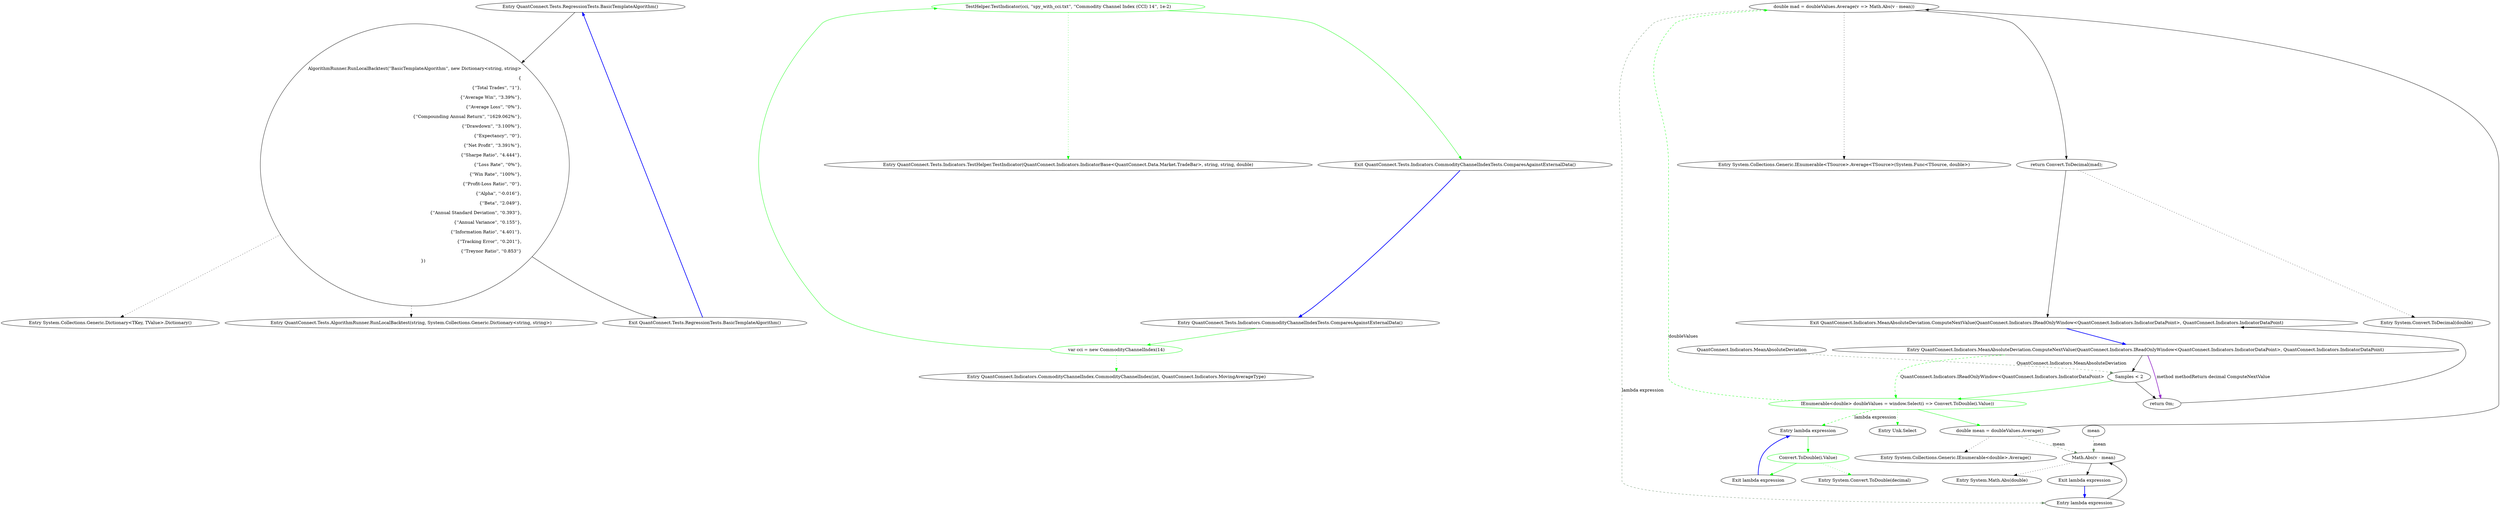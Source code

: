 digraph  {
n0 [label="Entry QuantConnect.Tests.RegressionTests.BasicTemplateAlgorithm()", span="24-24", cluster="QuantConnect.Tests.RegressionTests.BasicTemplateAlgorithm()"];
n1 [label="AlgorithmRunner.RunLocalBacktest(''BasicTemplateAlgorithm'', new Dictionary<string, string>\r\n            {\r\n                {''Total Trades'', ''1''},\r\n                {''Average Win'', ''3.39%''},\r\n                {''Average Loss'', ''0%''},\r\n                {''Compounding Annual Return'', ''1629.062%''},\r\n                {''Drawdown'', ''3.100%''},\r\n                {''Expectancy'', ''0''},\r\n                {''Net Profit'', ''3.391%''},\r\n                {''Sharpe Ratio'', ''4.444''},\r\n                {''Loss Rate'', ''0%''},\r\n                {''Win Rate'', ''100%''},\r\n                {''Profit-Loss Ratio'', ''0''},\r\n                {''Alpha'', ''-0.016''},\r\n                {''Beta'', ''2.049''},\r\n                {''Annual Standard Deviation'', ''0.393''},\r\n                {''Annual Variance'', ''0.155''},\r\n                {''Information Ratio'', ''4.401''},\r\n                {''Tracking Error'', ''0.201''},\r\n                {''Treynor Ratio'', ''0.853''}\r\n            })", span="26-46", cluster="QuantConnect.Tests.RegressionTests.BasicTemplateAlgorithm()"];
n2 [label="Exit QuantConnect.Tests.RegressionTests.BasicTemplateAlgorithm()", span="24-24", cluster="QuantConnect.Tests.RegressionTests.BasicTemplateAlgorithm()"];
n3 [label="Entry System.Collections.Generic.Dictionary<TKey, TValue>.Dictionary()", span="0-0", cluster="System.Collections.Generic.Dictionary<TKey, TValue>.Dictionary()"];
n4 [label="Entry QuantConnect.Tests.AlgorithmRunner.RunLocalBacktest(string, System.Collections.Generic.Dictionary<string, string>)", span="28-28", cluster="QuantConnect.Tests.AlgorithmRunner.RunLocalBacktest(string, System.Collections.Generic.Dictionary<string, string>)"];
m0_5 [label="Entry QuantConnect.Tests.Indicators.TestHelper.TestIndicator(QuantConnect.Indicators.IndicatorBase<QuantConnect.Data.Market.TradeBar>, string, string, double)", span="126-126", cluster="QuantConnect.Tests.Indicators.TestHelper.TestIndicator(QuantConnect.Indicators.IndicatorBase<QuantConnect.Data.Market.TradeBar>, string, string, double)", file="CommodityChannelIndexTests.cs"];
m0_4 [label="Entry QuantConnect.Indicators.CommodityChannelIndex.CommodityChannelIndex(int, QuantConnect.Indicators.MovingAverageType)", span="64-64", cluster="QuantConnect.Indicators.CommodityChannelIndex.CommodityChannelIndex(int, QuantConnect.Indicators.MovingAverageType)", file="CommodityChannelIndexTests.cs"];
m0_0 [label="Entry QuantConnect.Tests.Indicators.CommodityChannelIndexTests.ComparesAgainstExternalData()", span="22-22", cluster="QuantConnect.Tests.Indicators.CommodityChannelIndexTests.ComparesAgainstExternalData()", file="CommodityChannelIndexTests.cs"];
m0_1 [label="var cci = new CommodityChannelIndex(14)", span="23-23", cluster="QuantConnect.Tests.Indicators.CommodityChannelIndexTests.ComparesAgainstExternalData()", color=green, community=0, file="CommodityChannelIndexTests.cs"];
m0_2 [label="TestHelper.TestIndicator(cci, ''spy_with_cci.txt'', ''Commodity Channel Index (CCI) 14'', 1e-2)", span="24-24", cluster="QuantConnect.Tests.Indicators.CommodityChannelIndexTests.ComparesAgainstExternalData()", color=green, community=0, file="CommodityChannelIndexTests.cs"];
m0_3 [label="Exit QuantConnect.Tests.Indicators.CommodityChannelIndexTests.ComparesAgainstExternalData()", span="22-22", cluster="QuantConnect.Tests.Indicators.CommodityChannelIndexTests.ComparesAgainstExternalData()", file="CommodityChannelIndexTests.cs"];
m1_23 [label="Entry System.Math.Abs(double)", span="0-0", cluster="System.Math.Abs(double)", file="MeanAbsoluteDeviation.cs"];
m1_14 [label="Entry System.Collections.Generic.IEnumerable<TSource>.Average<TSource>(System.Func<TSource, double>)", span="0-0", cluster="System.Collections.Generic.IEnumerable<TSource>.Average<TSource>(System.Func<TSource, double>)", file="MeanAbsoluteDeviation.cs"];
m1_12 [label="Entry Unk.Select", span="", cluster="Unk.Select", file="MeanAbsoluteDeviation.cs"];
m1_15 [label="Entry System.Convert.ToDecimal(double)", span="0-0", cluster="System.Convert.ToDecimal(double)", file="MeanAbsoluteDeviation.cs"];
m1_19 [label="Entry System.Convert.ToDouble(decimal)", span="0-0", cluster="System.Convert.ToDouble(decimal)", file="MeanAbsoluteDeviation.cs"];
m1_13 [label="Entry System.Collections.Generic.IEnumerable<double>.Average()", span="0-0", cluster="System.Collections.Generic.IEnumerable<double>.Average()", file="MeanAbsoluteDeviation.cs"];
m1_4 [label="Entry QuantConnect.Indicators.MeanAbsoluteDeviation.ComputeNextValue(QuantConnect.Indicators.IReadOnlyWindow<QuantConnect.Indicators.IndicatorDataPoint>, QuantConnect.Indicators.IndicatorDataPoint)", span="58-58", cluster="QuantConnect.Indicators.MeanAbsoluteDeviation.ComputeNextValue(QuantConnect.Indicators.IReadOnlyWindow<QuantConnect.Indicators.IndicatorDataPoint>, QuantConnect.Indicators.IndicatorDataPoint)", file="MeanAbsoluteDeviation.cs"];
m1_7 [label="IEnumerable<double> doubleValues = window.Select(i => Convert.ToDouble(i.Value))", span="62-62", cluster="QuantConnect.Indicators.MeanAbsoluteDeviation.ComputeNextValue(QuantConnect.Indicators.IReadOnlyWindow<QuantConnect.Indicators.IndicatorDataPoint>, QuantConnect.Indicators.IndicatorDataPoint)", color=green, community=0, file="MeanAbsoluteDeviation.cs"];
m1_5 [label="Samples < 2", span="59-59", cluster="QuantConnect.Indicators.MeanAbsoluteDeviation.ComputeNextValue(QuantConnect.Indicators.IReadOnlyWindow<QuantConnect.Indicators.IndicatorDataPoint>, QuantConnect.Indicators.IndicatorDataPoint)", file="MeanAbsoluteDeviation.cs"];
m1_8 [label="double mean = doubleValues.Average()", span="63-63", cluster="QuantConnect.Indicators.MeanAbsoluteDeviation.ComputeNextValue(QuantConnect.Indicators.IReadOnlyWindow<QuantConnect.Indicators.IndicatorDataPoint>, QuantConnect.Indicators.IndicatorDataPoint)", file="MeanAbsoluteDeviation.cs"];
m1_9 [label="double mad = doubleValues.Average(v => Math.Abs(v - mean))", span="64-64", cluster="QuantConnect.Indicators.MeanAbsoluteDeviation.ComputeNextValue(QuantConnect.Indicators.IReadOnlyWindow<QuantConnect.Indicators.IndicatorDataPoint>, QuantConnect.Indicators.IndicatorDataPoint)", file="MeanAbsoluteDeviation.cs"];
m1_6 [label="return 0m;", span="60-60", cluster="QuantConnect.Indicators.MeanAbsoluteDeviation.ComputeNextValue(QuantConnect.Indicators.IReadOnlyWindow<QuantConnect.Indicators.IndicatorDataPoint>, QuantConnect.Indicators.IndicatorDataPoint)", file="MeanAbsoluteDeviation.cs"];
m1_10 [label="return Convert.ToDecimal(mad);", span="65-65", cluster="QuantConnect.Indicators.MeanAbsoluteDeviation.ComputeNextValue(QuantConnect.Indicators.IReadOnlyWindow<QuantConnect.Indicators.IndicatorDataPoint>, QuantConnect.Indicators.IndicatorDataPoint)", file="MeanAbsoluteDeviation.cs"];
m1_11 [label="Exit QuantConnect.Indicators.MeanAbsoluteDeviation.ComputeNextValue(QuantConnect.Indicators.IReadOnlyWindow<QuantConnect.Indicators.IndicatorDataPoint>, QuantConnect.Indicators.IndicatorDataPoint)", span="58-58", cluster="QuantConnect.Indicators.MeanAbsoluteDeviation.ComputeNextValue(QuantConnect.Indicators.IReadOnlyWindow<QuantConnect.Indicators.IndicatorDataPoint>, QuantConnect.Indicators.IndicatorDataPoint)", file="MeanAbsoluteDeviation.cs"];
m1_20 [label="Entry lambda expression", span="64-64", cluster="lambda expression", file="MeanAbsoluteDeviation.cs"];
m1_16 [label="Entry lambda expression", span="62-62", cluster="lambda expression", file="MeanAbsoluteDeviation.cs"];
m1_17 [label="Convert.ToDouble(i.Value)", span="62-62", cluster="lambda expression", color=green, community=0, file="MeanAbsoluteDeviation.cs"];
m1_18 [label="Exit lambda expression", span="62-62", cluster="lambda expression", file="MeanAbsoluteDeviation.cs"];
m1_21 [label="Math.Abs(v - mean)", span="64-64", cluster="lambda expression", file="MeanAbsoluteDeviation.cs"];
m1_22 [label="Exit lambda expression", span="64-64", cluster="lambda expression", file="MeanAbsoluteDeviation.cs"];
m1_24 [label="QuantConnect.Indicators.MeanAbsoluteDeviation", span="", file="MeanAbsoluteDeviation.cs"];
m1_25 [label=mean, span="", file="MeanAbsoluteDeviation.cs"];
n0 -> n1  [key=0, style=solid];
n1 -> n2  [key=0, style=solid];
n1 -> n3  [key=2, style=dotted];
n1 -> n4  [key=2, style=dotted];
n2 -> n0  [key=0, style=bold, color=blue];
m0_0 -> m0_1  [key=0, style=solid, color=green];
m0_1 -> m0_2  [key=0, style=solid, color=green];
m0_1 -> m0_4  [key=2, style=dotted, color=green];
m0_2 -> m0_3  [key=0, style=solid, color=green];
m0_2 -> m0_5  [key=2, style=dotted, color=green];
m0_3 -> m0_0  [key=0, style=bold, color=blue];
m1_4 -> m1_7  [key=1, style=dashed, color=green, label="QuantConnect.Indicators.IReadOnlyWindow<QuantConnect.Indicators.IndicatorDataPoint>"];
m1_4 -> m1_5  [key=0, style=solid];
m1_4 -> m1_6  [key=3, color=darkorchid, style=bold, label="method methodReturn decimal ComputeNextValue"];
m1_7 -> m1_8  [key=0, style=solid, color=green];
m1_7 -> m1_12  [key=2, style=dotted, color=green];
m1_7 -> m1_16  [key=1, style=dashed, color=green, label="lambda expression"];
m1_7 -> m1_9  [key=1, style=dashed, color=green, label=doubleValues];
m1_5 -> m1_7  [key=0, style=solid, color=green];
m1_5 -> m1_6  [key=0, style=solid];
m1_8 -> m1_9  [key=0, style=solid];
m1_8 -> m1_13  [key=2, style=dotted];
m1_8 -> m1_21  [key=1, style=dashed, color=darkseagreen4, label=mean];
m1_9 -> m1_10  [key=0, style=solid];
m1_9 -> m1_14  [key=2, style=dotted];
m1_9 -> m1_20  [key=1, style=dashed, color=darkseagreen4, label="lambda expression"];
m1_6 -> m1_11  [key=0, style=solid];
m1_10 -> m1_11  [key=0, style=solid];
m1_10 -> m1_15  [key=2, style=dotted];
m1_11 -> m1_4  [key=0, style=bold, color=blue];
m1_20 -> m1_21  [key=0, style=solid];
m1_16 -> m1_17  [key=0, style=solid, color=green];
m1_17 -> m1_18  [key=0, style=solid, color=green];
m1_17 -> m1_19  [key=2, style=dotted, color=green];
m1_18 -> m1_16  [key=0, style=bold, color=blue];
m1_21 -> m1_22  [key=0, style=solid];
m1_21 -> m1_23  [key=2, style=dotted];
m1_22 -> m1_20  [key=0, style=bold, color=blue];
m1_24 -> m1_5  [key=1, style=dashed, color=darkseagreen4, label="QuantConnect.Indicators.MeanAbsoluteDeviation"];
m1_25 -> m1_21  [key=1, style=dashed, color=darkseagreen4, label=mean];
}
